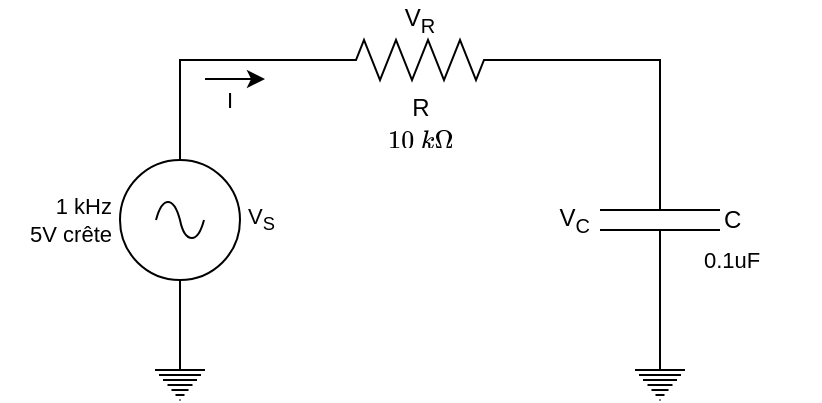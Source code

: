 <mxfile version="28.2.7">
  <diagram name="Page-1" id="PYDHIywk3Tjv14ovoZ_U">
    <mxGraphModel dx="777" dy="437" grid="1" gridSize="10" guides="1" tooltips="1" connect="1" arrows="1" fold="1" page="1" pageScale="1" pageWidth="827" pageHeight="1169" math="1" shadow="0">
      <root>
        <mxCell id="0" />
        <mxCell id="1" parent="0" />
        <mxCell id="qowTJ2lgWzMfEae1RkBm-1" value="V&lt;sub&gt;R&lt;/sub&gt;" style="text;html=1;whiteSpace=wrap;strokeColor=none;fillColor=none;align=center;verticalAlign=middle;rounded=0;convertToSvg=1;" vertex="1" parent="1">
          <mxGeometry x="250" y="50" width="60" height="20" as="geometry" />
        </mxCell>
        <mxCell id="qowTJ2lgWzMfEae1RkBm-2" value="&lt;div align=&quot;right&quot;&gt;V&lt;sub&gt;C&lt;/sub&gt;&lt;/div&gt;" style="text;html=1;whiteSpace=wrap;strokeColor=none;fillColor=none;align=right;verticalAlign=middle;rounded=0;convertToSvg=1;" vertex="1" parent="1">
          <mxGeometry x="320" y="145" width="47" height="30" as="geometry" />
        </mxCell>
        <mxCell id="-aA9oFGF9eZZXZ-RX2xQ-2" value="I" style="text;html=1;whiteSpace=wrap;strokeColor=none;fillColor=none;align=center;verticalAlign=middle;rounded=0;fontFamily=Helvetica;fontSize=11;fontColor=default;labelBackgroundColor=default;convertToSvg=1;" parent="1" vertex="1">
          <mxGeometry x="170" y="90" width="30" height="20" as="geometry" />
        </mxCell>
        <mxCell id="Vq9waUx0X6yTM-xpXhZE-13" value="0.1uF" style="text;html=1;whiteSpace=wrap;strokeColor=none;fillColor=none;align=left;verticalAlign=middle;rounded=0;fontFamily=Helvetica;fontSize=11;fontColor=default;labelBackgroundColor=default;convertToSvg=1;" parent="1" vertex="1">
          <mxGeometry x="420" y="170" width="60" height="20" as="geometry" />
        </mxCell>
        <mxCell id="Vq9waUx0X6yTM-xpXhZE-12" value="&lt;svg xmlns:xlink=&quot;http://www.w3.org/1999/xlink&quot; viewBox=&quot;0 -704 2493 726&quot; role=&quot;img&quot; height=&quot;1.643ex&quot; width=&quot;5.64ex&quot; xmlns=&quot;http://www.w3.org/2000/svg&quot; style=&quot;vertical-align: -0.05ex;&quot;&gt;&lt;defs&gt;&lt;path d=&quot;M213 578L200 573Q186 568 160 563T102 556H83V602H102Q149 604 189 617T245 641T273 663Q275 666 285 666Q294 666 302 660V361L303 61Q310 54 315 52T339 48T401 46H427V0H416Q395 3 257 3Q121 3 100 0H88V46H114Q136 46 152 46T177 47T193 50T201 52T207 57T213 61V578Z&quot; id=&quot;MJX-1-TEX-N-31&quot;&gt;&lt;/path&gt;&lt;path d=&quot;M96 585Q152 666 249 666Q297 666 345 640T423 548Q460 465 460 320Q460 165 417 83Q397 41 362 16T301 -15T250 -22Q224 -22 198 -16T137 16T82 83Q39 165 39 320Q39 494 96 585ZM321 597Q291 629 250 629Q208 629 178 597Q153 571 145 525T137 333Q137 175 145 125T181 46Q209 16 250 16Q290 16 318 46Q347 76 354 130T362 333Q362 478 354 524T321 597Z&quot; id=&quot;MJX-1-TEX-N-30&quot;&gt;&lt;/path&gt;&lt;path d=&quot;&quot; id=&quot;MJX-1-TEX-N-A0&quot;&gt;&lt;/path&gt;&lt;path d=&quot;M121 647Q121 657 125 670T137 683Q138 683 209 688T282 694Q294 694 294 686Q294 679 244 477Q194 279 194 272Q213 282 223 291Q247 309 292 354T362 415Q402 442 438 442Q468 442 485 423T503 369Q503 344 496 327T477 302T456 291T438 288Q418 288 406 299T394 328Q394 353 410 369T442 390L458 393Q446 405 434 405H430Q398 402 367 380T294 316T228 255Q230 254 243 252T267 246T293 238T320 224T342 206T359 180T365 147Q365 130 360 106T354 66Q354 26 381 26Q429 26 459 145Q461 153 479 153H483Q499 153 499 144Q499 139 496 130Q455 -11 378 -11Q333 -11 305 15T277 90Q277 108 280 121T283 145Q283 167 269 183T234 206T200 217T182 220H180Q168 178 159 139T145 81T136 44T129 20T122 7T111 -2Q98 -11 83 -11Q66 -11 57 -1T48 16Q48 26 85 176T158 471L195 616Q196 629 188 632T149 637H144Q134 637 131 637T124 640T121 647Z&quot; id=&quot;MJX-1-TEX-I-1D458&quot;&gt;&lt;/path&gt;&lt;path d=&quot;M55 454Q55 503 75 546T127 617T197 665T272 695T337 704H352Q396 704 404 703Q527 687 596 615T666 454Q666 392 635 330T559 200T499 83V80H543Q589 81 600 83T617 93Q622 102 629 135T636 172L637 177H677V175L660 89Q645 3 644 2V0H552H488Q461 0 456 3T451 20Q451 89 499 235T548 455Q548 512 530 555T483 622T424 656T361 668Q332 668 303 658T243 626T193 560T174 456Q174 380 222 233T270 20Q270 7 263 0H77V2Q76 3 61 89L44 175V177H84L85 172Q85 171 88 155T96 119T104 93Q109 86 120 84T178 80H222V83Q206 132 162 199T87 329T55 454Z&quot; id=&quot;MJX-1-TEX-N-3A9&quot;&gt;&lt;/path&gt;&lt;/defs&gt;&lt;g transform=&quot;scale(1,-1)&quot; stroke-width=&quot;0&quot; fill=&quot;currentColor&quot; stroke=&quot;currentColor&quot;&gt;&lt;g data-mml-node=&quot;math&quot;&gt;&lt;g data-mml-node=&quot;mn&quot;&gt;&lt;use xlink:href=&quot;#MJX-1-TEX-N-31&quot; data-c=&quot;31&quot;&gt;&lt;/use&gt;&lt;use transform=&quot;translate(500,0)&quot; xlink:href=&quot;#MJX-1-TEX-N-30&quot; data-c=&quot;30&quot;&gt;&lt;/use&gt;&lt;/g&gt;&lt;g transform=&quot;translate(1000,0)&quot; data-mml-node=&quot;mtext&quot;&gt;&lt;use xlink:href=&quot;#MJX-1-TEX-N-A0&quot; data-c=&quot;A0&quot;&gt;&lt;/use&gt;&lt;/g&gt;&lt;g transform=&quot;translate(1250,0)&quot; data-mml-node=&quot;mi&quot;&gt;&lt;use xlink:href=&quot;#MJX-1-TEX-I-1D458&quot; data-c=&quot;1D458&quot;&gt;&lt;/use&gt;&lt;/g&gt;&lt;g transform=&quot;translate(1771,0)&quot; data-mml-node=&quot;mi&quot;&gt;&lt;use xlink:href=&quot;#MJX-1-TEX-N-3A9&quot; data-c=&quot;3A9&quot;&gt;&lt;/use&gt;&lt;/g&gt;&lt;/g&gt;&lt;/g&gt;&lt;/svg&gt;" style="text;html=1;whiteSpace=wrap;strokeColor=none;fillColor=none;align=center;verticalAlign=middle;rounded=0;fontFamily=Helvetica;fontSize=11;fontColor=default;labelBackgroundColor=default;convertToSvg=1;" parent="1" vertex="1">
          <mxGeometry x="250" y="110" width="60" height="20" as="geometry" />
        </mxCell>
        <mxCell id="Vq9waUx0X6yTM-xpXhZE-11" value="1 kHz&lt;br&gt;5V crête" style="text;html=1;whiteSpace=wrap;strokeColor=none;fillColor=none;align=right;verticalAlign=middle;rounded=0;fontFamily=Helvetica;fontSize=11;fontColor=default;labelBackgroundColor=default;convertToSvg=1;" parent="1" vertex="1">
          <mxGeometry x="70" y="145" width="58" height="30" as="geometry" />
        </mxCell>
        <mxCell id="Vq9waUx0X6yTM-xpXhZE-10" value="V&lt;sub&gt;S&lt;/sub&gt;" style="text;html=1;whiteSpace=wrap;strokeColor=none;fillColor=none;align=left;verticalAlign=middle;rounded=0;fontFamily=Helvetica;fontSize=11;fontColor=default;labelBackgroundColor=default;convertToSvg=1;" parent="1" vertex="1">
          <mxGeometry x="192" y="145" width="28" height="30" as="geometry" />
        </mxCell>
        <mxCell id="Vq9waUx0X6yTM-xpXhZE-6" value="" style="edgeStyle=orthogonalEdgeStyle;rounded=0;orthogonalLoop=1;jettySize=auto;html=1;endArrow=none;endFill=0;" parent="1" source="Vq9waUx0X6yTM-xpXhZE-1" target="Vq9waUx0X6yTM-xpXhZE-5" edge="1">
          <mxGeometry relative="1" as="geometry" />
        </mxCell>
        <mxCell id="Vq9waUx0X6yTM-xpXhZE-1" value="" style="pointerEvents=1;verticalLabelPosition=bottom;shadow=0;dashed=0;align=center;html=1;verticalAlign=top;shape=mxgraph.electrical.signal_sources.source;aspect=fixed;points=[[0.5,0,0],[1,0.5,0],[0.5,1,0],[0,0.5,0]];elSignalType=ac;" parent="1" vertex="1">
          <mxGeometry x="130" y="130" width="60" height="60" as="geometry" />
        </mxCell>
        <mxCell id="Vq9waUx0X6yTM-xpXhZE-7" value="" style="edgeStyle=orthogonalEdgeStyle;rounded=0;orthogonalLoop=1;jettySize=auto;html=1;endArrow=none;endFill=0;" parent="1" source="Vq9waUx0X6yTM-xpXhZE-2" target="Vq9waUx0X6yTM-xpXhZE-3" edge="1">
          <mxGeometry relative="1" as="geometry" />
        </mxCell>
        <mxCell id="Vq9waUx0X6yTM-xpXhZE-2" value="R" style="pointerEvents=1;verticalLabelPosition=bottom;shadow=0;dashed=0;align=center;html=1;verticalAlign=top;shape=mxgraph.electrical.resistors.resistor_2;labelPosition=center;convertToSvg=1;" parent="1" vertex="1">
          <mxGeometry x="230" y="70" width="100" height="20" as="geometry" />
        </mxCell>
        <mxCell id="Vq9waUx0X6yTM-xpXhZE-3" value="C" style="pointerEvents=1;verticalLabelPosition=bottom;shadow=0;dashed=0;align=left;html=1;verticalAlign=middle;shape=mxgraph.electrical.capacitors.capacitor_1;rotation=90;horizontal=0;labelPosition=center;convertToSvg=1;" parent="1" vertex="1">
          <mxGeometry x="350" y="130" width="100" height="60" as="geometry" />
        </mxCell>
        <mxCell id="Vq9waUx0X6yTM-xpXhZE-8" value="" style="edgeStyle=orthogonalEdgeStyle;shape=connector;rounded=0;orthogonalLoop=1;jettySize=auto;html=1;strokeColor=default;align=center;verticalAlign=middle;fontFamily=Helvetica;fontSize=11;fontColor=default;labelBackgroundColor=default;endArrow=none;endFill=0;" parent="1" source="Vq9waUx0X6yTM-xpXhZE-4" target="Vq9waUx0X6yTM-xpXhZE-3" edge="1">
          <mxGeometry relative="1" as="geometry" />
        </mxCell>
        <mxCell id="Vq9waUx0X6yTM-xpXhZE-4" value="" style="pointerEvents=1;verticalLabelPosition=bottom;shadow=0;dashed=0;align=center;html=1;verticalAlign=top;shape=mxgraph.electrical.signal_sources.protective_earth;" parent="1" vertex="1">
          <mxGeometry x="387.5" y="230" width="25" height="20" as="geometry" />
        </mxCell>
        <mxCell id="Vq9waUx0X6yTM-xpXhZE-5" value="" style="pointerEvents=1;verticalLabelPosition=bottom;shadow=0;dashed=0;align=center;html=1;verticalAlign=top;shape=mxgraph.electrical.signal_sources.protective_earth;" parent="1" vertex="1">
          <mxGeometry x="147.5" y="230" width="25" height="20" as="geometry" />
        </mxCell>
        <mxCell id="Vq9waUx0X6yTM-xpXhZE-9" style="edgeStyle=orthogonalEdgeStyle;shape=connector;rounded=0;orthogonalLoop=1;jettySize=auto;html=1;exitX=0;exitY=0.5;exitDx=0;exitDy=0;exitPerimeter=0;entryX=0.5;entryY=0;entryDx=0;entryDy=0;entryPerimeter=0;strokeColor=default;align=center;verticalAlign=middle;fontFamily=Helvetica;fontSize=11;fontColor=default;labelBackgroundColor=default;endArrow=none;endFill=0;" parent="1" source="Vq9waUx0X6yTM-xpXhZE-2" target="Vq9waUx0X6yTM-xpXhZE-1" edge="1">
          <mxGeometry relative="1" as="geometry" />
        </mxCell>
        <mxCell id="-aA9oFGF9eZZXZ-RX2xQ-1" value="" style="edgeStyle=none;orthogonalLoop=1;jettySize=auto;html=1;rounded=0;strokeColor=default;align=center;verticalAlign=middle;fontFamily=Helvetica;fontSize=11;fontColor=default;labelBackgroundColor=default;endArrow=classic;endFill=1;" parent="1" edge="1">
          <mxGeometry width="80" relative="1" as="geometry">
            <mxPoint x="172.5" y="89.52" as="sourcePoint" />
            <mxPoint x="202.5" y="89.52" as="targetPoint" />
            <Array as="points" />
          </mxGeometry>
        </mxCell>
      </root>
    </mxGraphModel>
  </diagram>
</mxfile>
